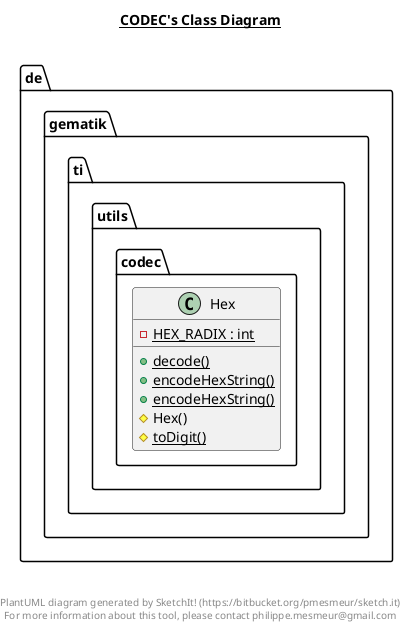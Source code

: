 @startuml

title __CODEC's Class Diagram__\n

  namespace de.gematik.ti.utils.codec {
    class de.gematik.ti.utils.codec.Hex {
        {static} - HEX_RADIX : int
        {static} + decode()
        {static} + encodeHexString()
        {static} + encodeHexString()
        # Hex()
        {static} # toDigit()
    }
  }
  



right footer


PlantUML diagram generated by SketchIt! (https://bitbucket.org/pmesmeur/sketch.it)
For more information about this tool, please contact philippe.mesmeur@gmail.com
endfooter

@enduml

